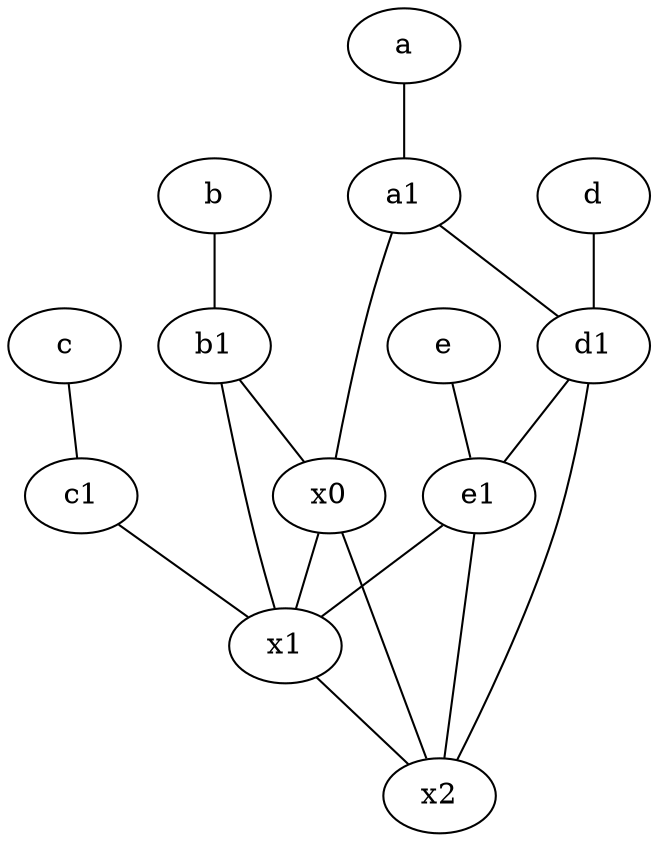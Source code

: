 graph {
	node [labelfontsize=50]
	c [labelfontsize=50 pos="4.5,2!"]
	b1 [labelfontsize=50 pos="9,4!"]
	c1 [labelfontsize=50 pos="4.5,3!"]
	e1 [labelfontsize=50 pos="7,7!"]
	e [labelfontsize=50 pos="7,9!"]
	b [labelfontsize=50 pos="10,4!"]
	a1 [labelfontsize=50 pos="8,3!"]
	d [labelfontsize=50 pos="2,5!"]
	d1 [labelfontsize=50 pos="3,5!"]
	a [labelfontsize=50 pos="8,2!"]
	x1 [labelfontsize=50]
	x0 [labelfontsize=50]
	x2 [labelfontsize=50]
	d -- d1
	a1 -- d1
	x0 -- x1
	a -- a1
	e1 -- x2
	e1 -- x1
	d1 -- x2
	a1 -- x0
	x1 -- x2
	d1 -- e1
	c1 -- x1
	e -- e1
	c -- c1
	x0 -- x2
	b1 -- x1
	b -- b1
	b1 -- x0
}
